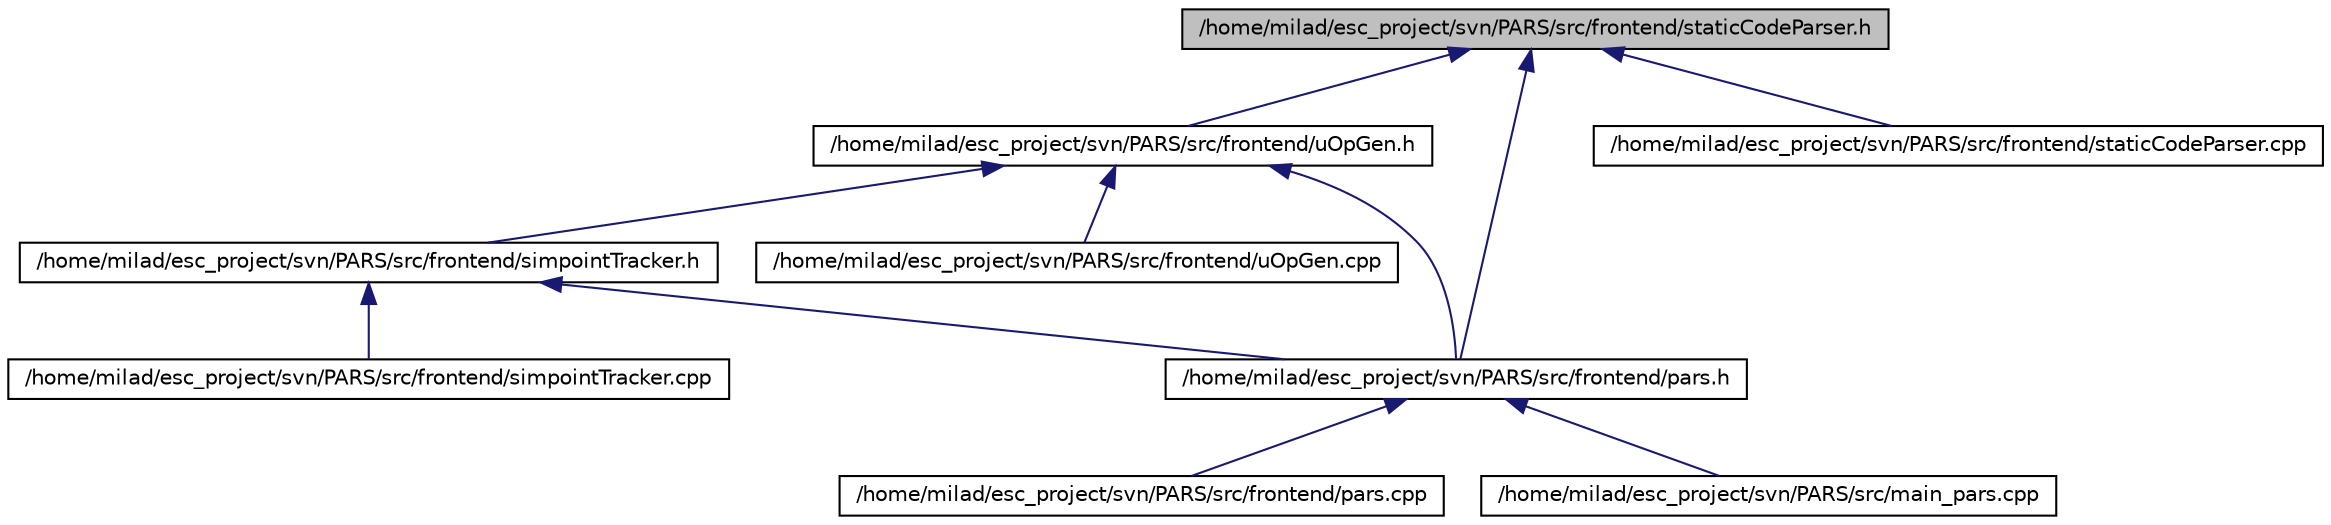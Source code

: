 digraph G
{
  edge [fontname="Helvetica",fontsize="10",labelfontname="Helvetica",labelfontsize="10"];
  node [fontname="Helvetica",fontsize="10",shape=record];
  Node1 [label="/home/milad/esc_project/svn/PARS/src/frontend/staticCodeParser.h",height=0.2,width=0.4,color="black", fillcolor="grey75", style="filled" fontcolor="black"];
  Node1 -> Node2 [dir=back,color="midnightblue",fontsize="10",style="solid",fontname="Helvetica"];
  Node2 [label="/home/milad/esc_project/svn/PARS/src/frontend/uOpGen.h",height=0.2,width=0.4,color="black", fillcolor="white", style="filled",URL="$uOpGen_8h.html"];
  Node2 -> Node3 [dir=back,color="midnightblue",fontsize="10",style="solid",fontname="Helvetica"];
  Node3 [label="/home/milad/esc_project/svn/PARS/src/frontend/pars.h",height=0.2,width=0.4,color="black", fillcolor="white", style="filled",URL="$pars_8h.html"];
  Node3 -> Node4 [dir=back,color="midnightblue",fontsize="10",style="solid",fontname="Helvetica"];
  Node4 [label="/home/milad/esc_project/svn/PARS/src/frontend/pars.cpp",height=0.2,width=0.4,color="black", fillcolor="white", style="filled",URL="$pars_8cpp.html"];
  Node3 -> Node5 [dir=back,color="midnightblue",fontsize="10",style="solid",fontname="Helvetica"];
  Node5 [label="/home/milad/esc_project/svn/PARS/src/main_pars.cpp",height=0.2,width=0.4,color="black", fillcolor="white", style="filled",URL="$main__pars_8cpp.html"];
  Node2 -> Node6 [dir=back,color="midnightblue",fontsize="10",style="solid",fontname="Helvetica"];
  Node6 [label="/home/milad/esc_project/svn/PARS/src/frontend/simpointTracker.h",height=0.2,width=0.4,color="black", fillcolor="white", style="filled",URL="$simpointTracker_8h.html"];
  Node6 -> Node3 [dir=back,color="midnightblue",fontsize="10",style="solid",fontname="Helvetica"];
  Node6 -> Node7 [dir=back,color="midnightblue",fontsize="10",style="solid",fontname="Helvetica"];
  Node7 [label="/home/milad/esc_project/svn/PARS/src/frontend/simpointTracker.cpp",height=0.2,width=0.4,color="black", fillcolor="white", style="filled",URL="$simpointTracker_8cpp.html"];
  Node2 -> Node8 [dir=back,color="midnightblue",fontsize="10",style="solid",fontname="Helvetica"];
  Node8 [label="/home/milad/esc_project/svn/PARS/src/frontend/uOpGen.cpp",height=0.2,width=0.4,color="black", fillcolor="white", style="filled",URL="$uOpGen_8cpp.html"];
  Node1 -> Node3 [dir=back,color="midnightblue",fontsize="10",style="solid",fontname="Helvetica"];
  Node1 -> Node9 [dir=back,color="midnightblue",fontsize="10",style="solid",fontname="Helvetica"];
  Node9 [label="/home/milad/esc_project/svn/PARS/src/frontend/staticCodeParser.cpp",height=0.2,width=0.4,color="black", fillcolor="white", style="filled",URL="$staticCodeParser_8cpp.html"];
}
